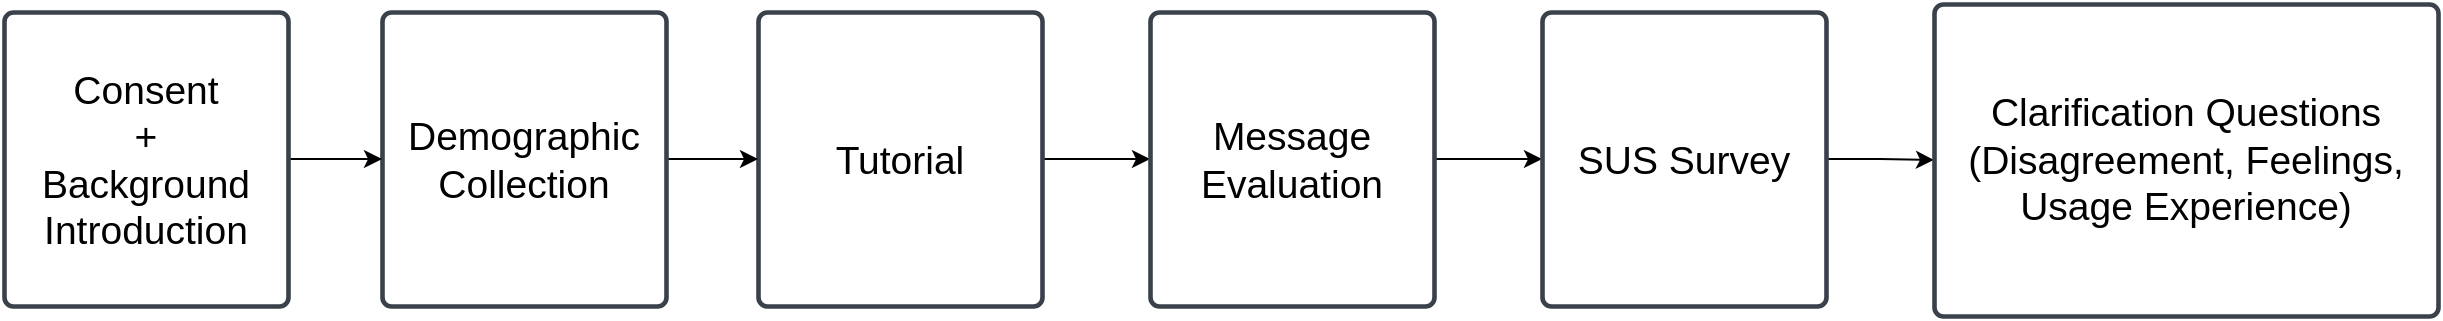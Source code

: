 <mxfile version="26.0.7">
  <diagram name="Page-1" id="2iZk4_WNi-DOi7itaPD2">
    <mxGraphModel dx="2440" dy="1332" grid="1" gridSize="10" guides="1" tooltips="1" connect="1" arrows="1" fold="1" page="1" pageScale="1" pageWidth="850" pageHeight="1100" math="0" shadow="0">
      <root>
        <mxCell id="0" />
        <mxCell id="1" parent="0" />
        <mxCell id="AiSlVMbdS4jd-YAJJcmv-12" value="" style="edgeStyle=orthogonalEdgeStyle;rounded=0;orthogonalLoop=1;jettySize=auto;html=1;" edge="1" parent="1" source="AiSlVMbdS4jd-YAJJcmv-2" target="AiSlVMbdS4jd-YAJJcmv-4">
          <mxGeometry relative="1" as="geometry" />
        </mxCell>
        <mxCell id="AiSlVMbdS4jd-YAJJcmv-2" value="Tutorial" style="html=1;overflow=block;blockSpacing=1;whiteSpace=wrap;fontSize=19.5;spacing=3.8;strokeColor=#3a414a;strokeOpacity=100;fillOpacity=100;rounded=1;absoluteArcSize=1;arcSize=9;fillColor=#ffffff;strokeWidth=2.3;lucidId=UgFLPf~j-25P;" vertex="1" parent="1">
          <mxGeometry x="572" y="440" width="142" height="147" as="geometry" />
        </mxCell>
        <mxCell id="AiSlVMbdS4jd-YAJJcmv-15" value="" style="edgeStyle=orthogonalEdgeStyle;rounded=0;orthogonalLoop=1;jettySize=auto;html=1;" edge="1" parent="1" source="AiSlVMbdS4jd-YAJJcmv-3" target="AiSlVMbdS4jd-YAJJcmv-2">
          <mxGeometry relative="1" as="geometry" />
        </mxCell>
        <mxCell id="AiSlVMbdS4jd-YAJJcmv-3" value="Demographic Collection" style="html=1;overflow=block;blockSpacing=1;whiteSpace=wrap;fontSize=19.5;spacing=3.8;strokeColor=#3a414a;strokeOpacity=100;fillOpacity=100;rounded=1;absoluteArcSize=1;arcSize=9;fillColor=#ffffff;strokeWidth=2.3;lucidId=phFLS13vF87C;" vertex="1" parent="1">
          <mxGeometry x="384" y="440" width="142" height="147" as="geometry" />
        </mxCell>
        <mxCell id="AiSlVMbdS4jd-YAJJcmv-16" value="" style="edgeStyle=orthogonalEdgeStyle;rounded=0;orthogonalLoop=1;jettySize=auto;html=1;" edge="1" parent="1" source="AiSlVMbdS4jd-YAJJcmv-4" target="AiSlVMbdS4jd-YAJJcmv-5">
          <mxGeometry relative="1" as="geometry" />
        </mxCell>
        <mxCell id="AiSlVMbdS4jd-YAJJcmv-4" value="Message Evaluation" style="html=1;overflow=block;blockSpacing=1;whiteSpace=wrap;fontSize=19.5;spacing=3.8;strokeColor=#3a414a;strokeOpacity=100;fillOpacity=100;rounded=1;absoluteArcSize=1;arcSize=9;fillColor=#ffffff;strokeWidth=2.3;lucidId=YhFLagFFh7fZ;" vertex="1" parent="1">
          <mxGeometry x="768" y="440" width="142" height="147" as="geometry" />
        </mxCell>
        <mxCell id="AiSlVMbdS4jd-YAJJcmv-17" value="" style="edgeStyle=orthogonalEdgeStyle;rounded=0;orthogonalLoop=1;jettySize=auto;html=1;" edge="1" parent="1" source="AiSlVMbdS4jd-YAJJcmv-5" target="AiSlVMbdS4jd-YAJJcmv-6">
          <mxGeometry relative="1" as="geometry" />
        </mxCell>
        <mxCell id="AiSlVMbdS4jd-YAJJcmv-5" value="SUS Survey" style="html=1;overflow=block;blockSpacing=1;whiteSpace=wrap;fontSize=19.5;spacing=3.8;strokeColor=#3a414a;strokeOpacity=100;fillOpacity=100;rounded=1;absoluteArcSize=1;arcSize=9;fillColor=#ffffff;strokeWidth=2.3;lucidId=biFLujoLqB-m;" vertex="1" parent="1">
          <mxGeometry x="964" y="440" width="142" height="147" as="geometry" />
        </mxCell>
        <mxCell id="AiSlVMbdS4jd-YAJJcmv-6" value="Clarification Questions&#xa;(Disagreement, Feelings, Usage Experience)" style="html=1;overflow=block;blockSpacing=1;whiteSpace=wrap;fontSize=19.5;spacing=3.8;strokeColor=#3a414a;strokeOpacity=100;fillOpacity=100;rounded=1;absoluteArcSize=1;arcSize=9;fillColor=#ffffff;strokeWidth=2.3;lucidId=piFLOIdOqyZL;" vertex="1" parent="1">
          <mxGeometry x="1160" y="436" width="252" height="156" as="geometry" />
        </mxCell>
        <mxCell id="AiSlVMbdS4jd-YAJJcmv-14" value="" style="edgeStyle=orthogonalEdgeStyle;rounded=0;orthogonalLoop=1;jettySize=auto;html=1;" edge="1" parent="1" source="AiSlVMbdS4jd-YAJJcmv-13" target="AiSlVMbdS4jd-YAJJcmv-3">
          <mxGeometry relative="1" as="geometry" />
        </mxCell>
        <mxCell id="AiSlVMbdS4jd-YAJJcmv-13" value="&lt;span data-lucid-content=&quot;{&amp;quot;t&amp;quot;:&amp;quot;Consent  +  Background Introduction&amp;quot;,&amp;quot;m&amp;quot;:[{&amp;quot;s&amp;quot;:0,&amp;quot;n&amp;quot;:&amp;quot;s&amp;quot;,&amp;quot;v&amp;quot;:26,&amp;quot;e&amp;quot;:35},{&amp;quot;s&amp;quot;:0,&amp;quot;n&amp;quot;:&amp;quot;fsp&amp;quot;,&amp;quot;v&amp;quot;:&amp;quot;ss_presetShapeStyle1_textStyle&amp;quot;,&amp;quot;e&amp;quot;:35},{&amp;quot;s&amp;quot;:0,&amp;quot;n&amp;quot;:&amp;quot;fsp2&amp;quot;,&amp;quot;v&amp;quot;:&amp;quot;ss_presetShapeStyle1_textStyle&amp;quot;,&amp;quot;e&amp;quot;:35}]}&quot; data-lucid-type=&quot;application/vnd.lucid.text&quot;&gt;&lt;span style=&quot;font-size: 19.5px;&quot;&gt;Consent&lt;br&gt;&amp;nbsp; +  Background Introduction&lt;/span&gt;&lt;/span&gt;" style="html=1;overflow=block;blockSpacing=1;whiteSpace=wrap;fontSize=19.5;spacing=3.8;strokeColor=#3a414a;strokeOpacity=100;fillOpacity=100;rounded=1;absoluteArcSize=1;arcSize=9;fillColor=#ffffff;strokeWidth=2.3;lucidId=phFLS13vF87C;" vertex="1" parent="1">
          <mxGeometry x="195" y="440" width="142" height="147" as="geometry" />
        </mxCell>
      </root>
    </mxGraphModel>
  </diagram>
</mxfile>
